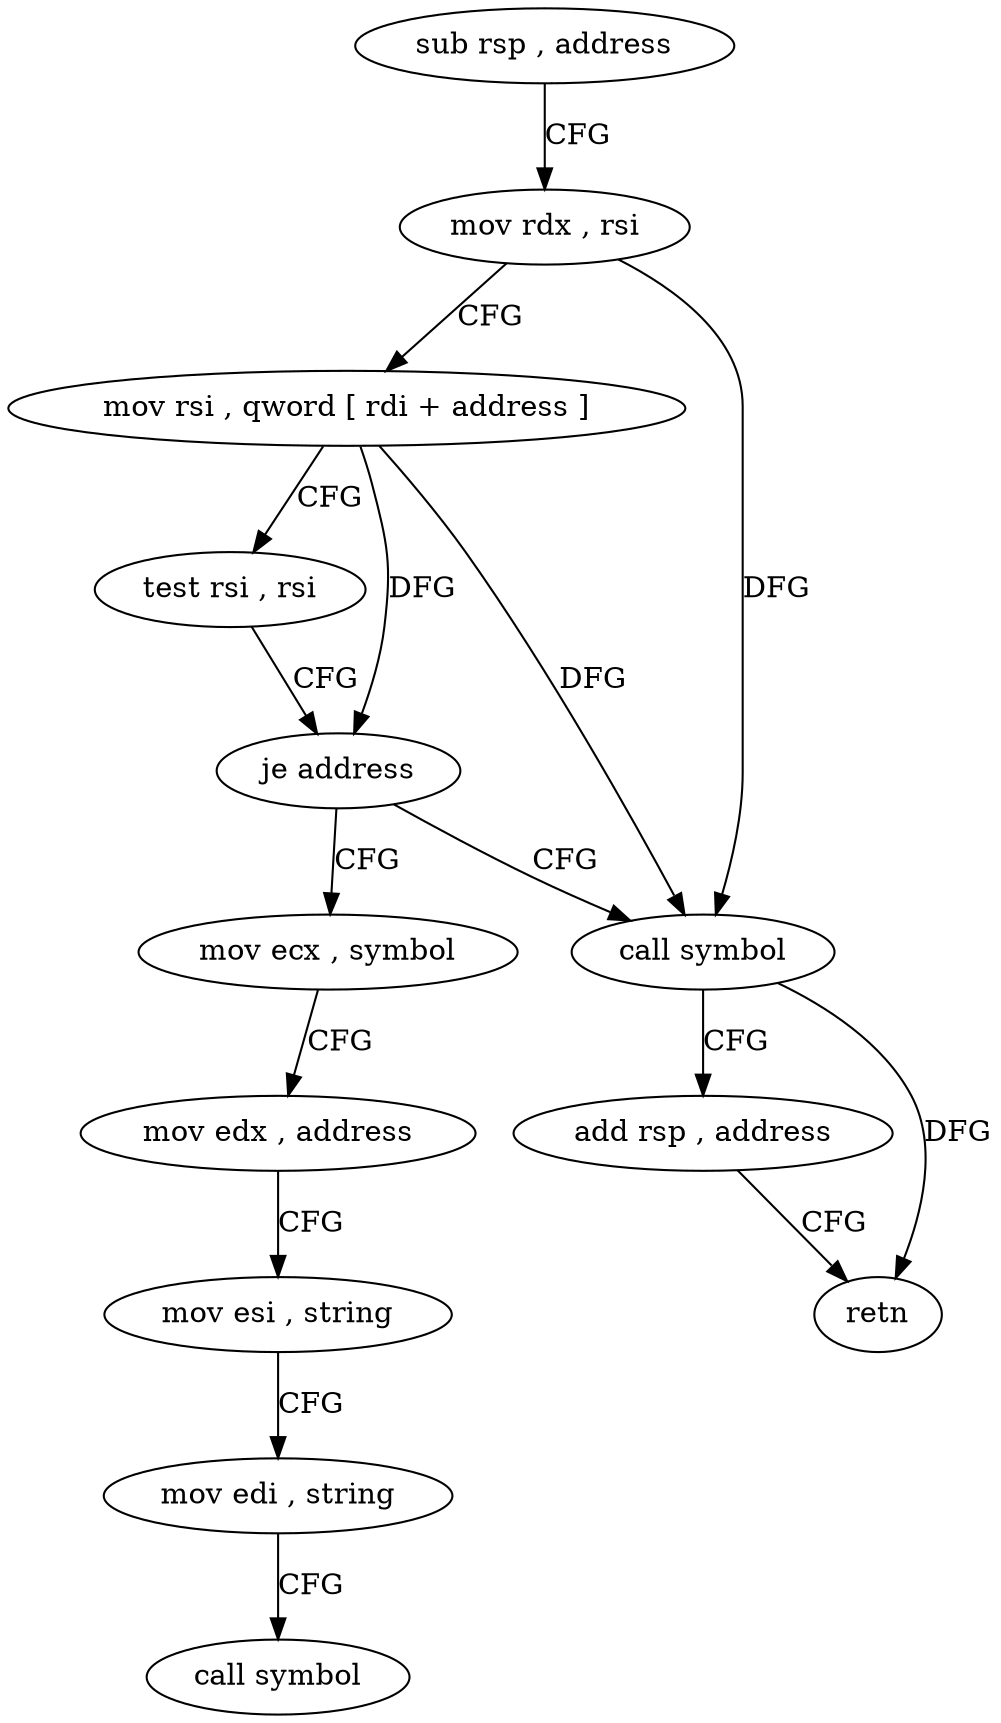 digraph "func" {
"4228811" [label = "sub rsp , address" ]
"4228815" [label = "mov rdx , rsi" ]
"4228818" [label = "mov rsi , qword [ rdi + address ]" ]
"4228822" [label = "test rsi , rsi" ]
"4228825" [label = "je address" ]
"4228837" [label = "mov ecx , symbol" ]
"4228827" [label = "call symbol" ]
"4228842" [label = "mov edx , address" ]
"4228847" [label = "mov esi , string" ]
"4228852" [label = "mov edi , string" ]
"4228857" [label = "call symbol" ]
"4228832" [label = "add rsp , address" ]
"4228836" [label = "retn" ]
"4228811" -> "4228815" [ label = "CFG" ]
"4228815" -> "4228818" [ label = "CFG" ]
"4228815" -> "4228827" [ label = "DFG" ]
"4228818" -> "4228822" [ label = "CFG" ]
"4228818" -> "4228825" [ label = "DFG" ]
"4228818" -> "4228827" [ label = "DFG" ]
"4228822" -> "4228825" [ label = "CFG" ]
"4228825" -> "4228837" [ label = "CFG" ]
"4228825" -> "4228827" [ label = "CFG" ]
"4228837" -> "4228842" [ label = "CFG" ]
"4228827" -> "4228832" [ label = "CFG" ]
"4228827" -> "4228836" [ label = "DFG" ]
"4228842" -> "4228847" [ label = "CFG" ]
"4228847" -> "4228852" [ label = "CFG" ]
"4228852" -> "4228857" [ label = "CFG" ]
"4228832" -> "4228836" [ label = "CFG" ]
}
